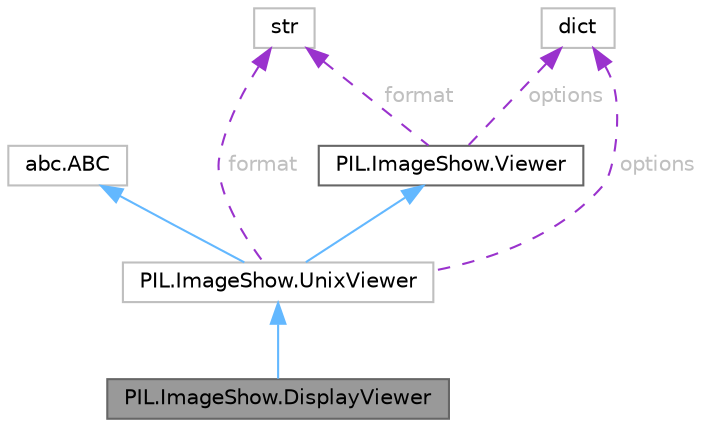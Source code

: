 digraph "PIL.ImageShow.DisplayViewer"
{
 // LATEX_PDF_SIZE
  bgcolor="transparent";
  edge [fontname=Helvetica,fontsize=10,labelfontname=Helvetica,labelfontsize=10];
  node [fontname=Helvetica,fontsize=10,shape=box,height=0.2,width=0.4];
  Node1 [id="Node000001",label="PIL.ImageShow.DisplayViewer",height=0.2,width=0.4,color="gray40", fillcolor="grey60", style="filled", fontcolor="black",tooltip=" "];
  Node2 -> Node1 [id="edge1_Node000001_Node000002",dir="back",color="steelblue1",style="solid",tooltip=" "];
  Node2 [id="Node000002",label="PIL.ImageShow.UnixViewer",height=0.2,width=0.4,color="grey75", fillcolor="white", style="filled",URL="$d4/d8c/classPIL_1_1ImageShow_1_1UnixViewer.html",tooltip=" "];
  Node3 -> Node2 [id="edge2_Node000002_Node000003",dir="back",color="steelblue1",style="solid",tooltip=" "];
  Node3 [id="Node000003",label="abc.ABC",height=0.2,width=0.4,color="grey75", fillcolor="white", style="filled",tooltip=" "];
  Node4 -> Node2 [id="edge3_Node000002_Node000004",dir="back",color="steelblue1",style="solid",tooltip=" "];
  Node4 [id="Node000004",label="PIL.ImageShow.Viewer",height=0.2,width=0.4,color="gray40", fillcolor="white", style="filled",URL="$d8/d50/classPIL_1_1ImageShow_1_1Viewer.html",tooltip=" "];
  Node5 -> Node4 [id="edge4_Node000004_Node000005",dir="back",color="darkorchid3",style="dashed",tooltip=" ",label=" format",fontcolor="grey" ];
  Node5 [id="Node000005",label="str",height=0.2,width=0.4,color="grey75", fillcolor="white", style="filled",tooltip=" "];
  Node6 -> Node4 [id="edge5_Node000004_Node000006",dir="back",color="darkorchid3",style="dashed",tooltip=" ",label=" options",fontcolor="grey" ];
  Node6 [id="Node000006",label="dict",height=0.2,width=0.4,color="grey75", fillcolor="white", style="filled",tooltip=" "];
  Node5 -> Node2 [id="edge6_Node000002_Node000005",dir="back",color="darkorchid3",style="dashed",tooltip=" ",label=" format",fontcolor="grey" ];
  Node6 -> Node2 [id="edge7_Node000002_Node000006",dir="back",color="darkorchid3",style="dashed",tooltip=" ",label=" options",fontcolor="grey" ];
}
